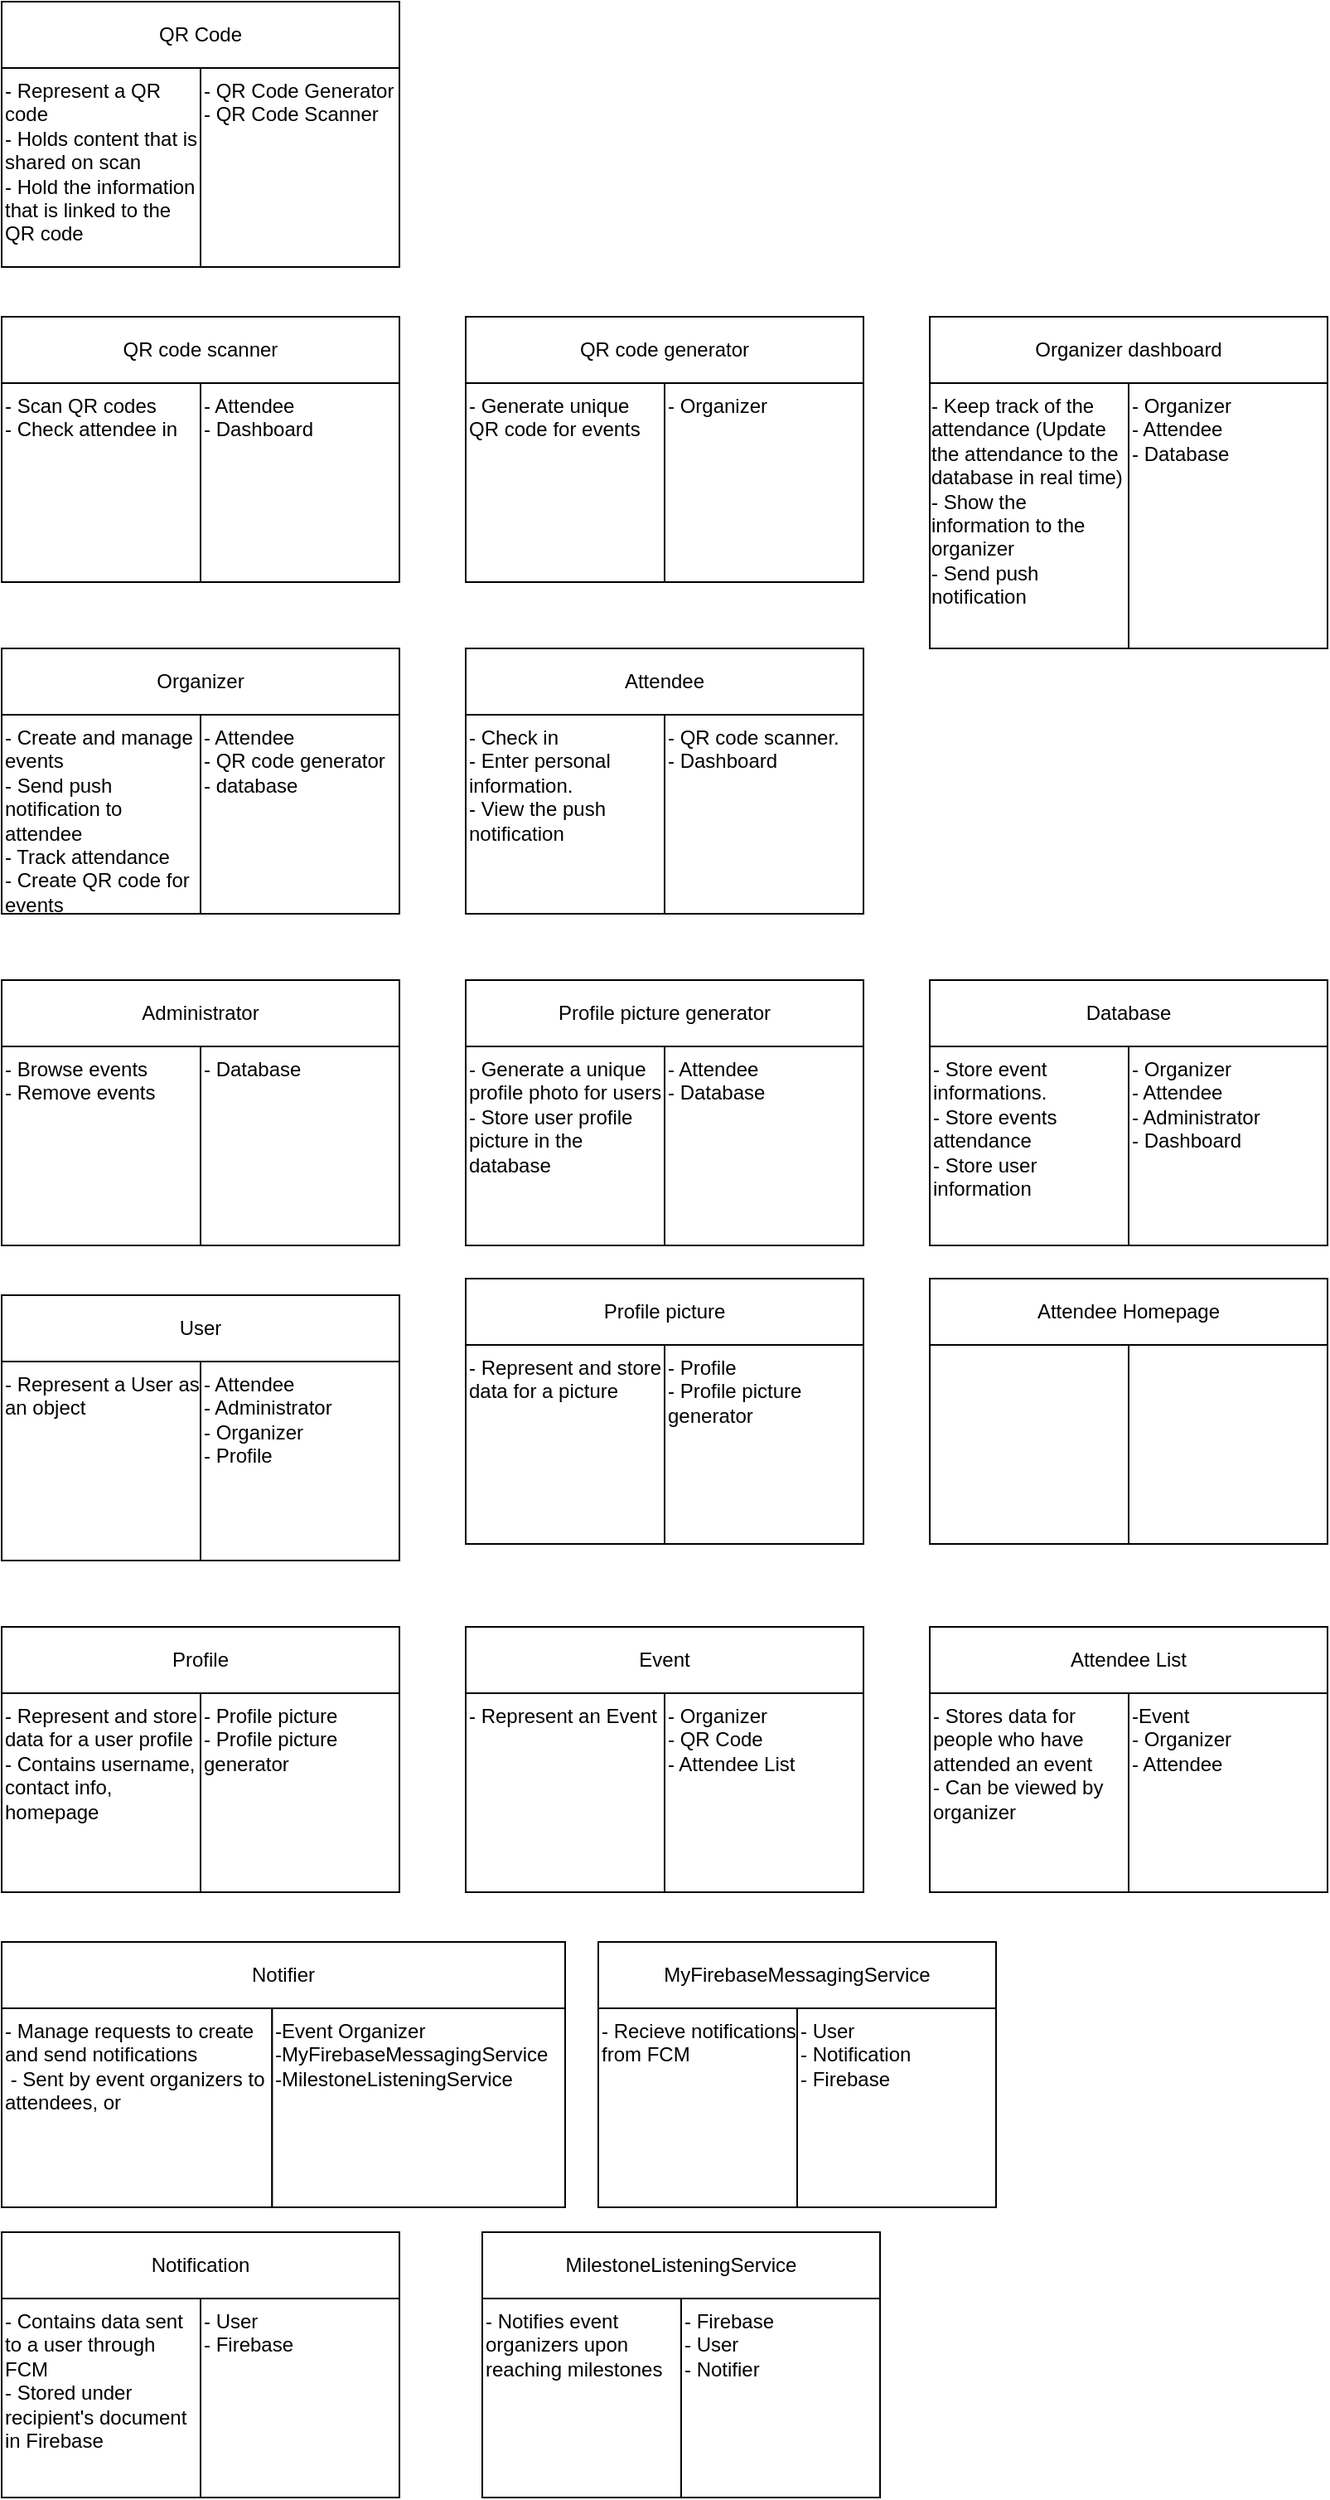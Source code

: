 <mxfile version="23.1.5" type="github">
  <diagram name="Page-1" id="isyf78NvJ2EBEAnTLSQR">
    <mxGraphModel dx="960" dy="1489" grid="1" gridSize="10" guides="1" tooltips="1" connect="1" arrows="1" fold="1" page="1" pageScale="1" pageWidth="1100" pageHeight="850" math="0" shadow="0">
      <root>
        <mxCell id="0" />
        <mxCell id="1" parent="0" />
        <mxCell id="p0VleNT7jk7Zis_5twDi-4" value="" style="group;align=left;verticalAlign=top;" parent="1" vertex="1" connectable="0">
          <mxGeometry x="160" y="120" width="240" height="160" as="geometry" />
        </mxCell>
        <mxCell id="p0VleNT7jk7Zis_5twDi-1" value="QR code scanner" style="rounded=0;whiteSpace=wrap;html=1;" parent="p0VleNT7jk7Zis_5twDi-4" vertex="1">
          <mxGeometry width="240" height="40" as="geometry" />
        </mxCell>
        <mxCell id="p0VleNT7jk7Zis_5twDi-2" value="- Scan QR codes&lt;br&gt;- Check attendee in" style="rounded=0;whiteSpace=wrap;html=1;verticalAlign=top;align=left;" parent="p0VleNT7jk7Zis_5twDi-4" vertex="1">
          <mxGeometry y="40" width="120" height="120" as="geometry" />
        </mxCell>
        <mxCell id="p0VleNT7jk7Zis_5twDi-3" value="- Attendee&lt;br&gt;&lt;div style=&quot;&quot;&gt;- Dashboard&lt;/div&gt;" style="rounded=0;whiteSpace=wrap;html=1;verticalAlign=top;align=left;" parent="p0VleNT7jk7Zis_5twDi-4" vertex="1">
          <mxGeometry x="120" y="40" width="120" height="120" as="geometry" />
        </mxCell>
        <mxCell id="p0VleNT7jk7Zis_5twDi-5" value="" style="group;align=left;" parent="1" vertex="1" connectable="0">
          <mxGeometry x="440" y="120" width="240" height="160" as="geometry" />
        </mxCell>
        <mxCell id="p0VleNT7jk7Zis_5twDi-6" value="QR code generator" style="rounded=0;whiteSpace=wrap;html=1;" parent="p0VleNT7jk7Zis_5twDi-5" vertex="1">
          <mxGeometry width="240" height="40" as="geometry" />
        </mxCell>
        <mxCell id="p0VleNT7jk7Zis_5twDi-7" value="- Generate unique QR code for events" style="rounded=0;whiteSpace=wrap;html=1;verticalAlign=top;align=left;" parent="p0VleNT7jk7Zis_5twDi-5" vertex="1">
          <mxGeometry y="40" width="120" height="120" as="geometry" />
        </mxCell>
        <mxCell id="p0VleNT7jk7Zis_5twDi-8" value="- Organizer&amp;nbsp;" style="rounded=0;whiteSpace=wrap;html=1;align=left;verticalAlign=top;" parent="p0VleNT7jk7Zis_5twDi-5" vertex="1">
          <mxGeometry x="120" y="40" width="120" height="120" as="geometry" />
        </mxCell>
        <mxCell id="p0VleNT7jk7Zis_5twDi-9" value="" style="group" parent="1" vertex="1" connectable="0">
          <mxGeometry x="160" y="320" width="240" height="160" as="geometry" />
        </mxCell>
        <mxCell id="p0VleNT7jk7Zis_5twDi-10" value="Organizer" style="rounded=0;whiteSpace=wrap;html=1;" parent="p0VleNT7jk7Zis_5twDi-9" vertex="1">
          <mxGeometry width="240" height="40" as="geometry" />
        </mxCell>
        <mxCell id="p0VleNT7jk7Zis_5twDi-11" value="- Create and manage events&lt;br&gt;- Send push notification to attendee&lt;br&gt;- Track attendance&lt;br&gt;- Create QR code for events&amp;nbsp;" style="rounded=0;whiteSpace=wrap;html=1;align=left;verticalAlign=top;" parent="p0VleNT7jk7Zis_5twDi-9" vertex="1">
          <mxGeometry y="40" width="120" height="120" as="geometry" />
        </mxCell>
        <mxCell id="p0VleNT7jk7Zis_5twDi-12" value="- Attendee&lt;br&gt;- QR code generator&lt;br&gt;- database &amp;nbsp;&amp;nbsp;" style="rounded=0;whiteSpace=wrap;html=1;align=left;verticalAlign=top;" parent="p0VleNT7jk7Zis_5twDi-9" vertex="1">
          <mxGeometry x="120" y="40" width="120" height="120" as="geometry" />
        </mxCell>
        <mxCell id="p0VleNT7jk7Zis_5twDi-13" value="" style="group" parent="1" vertex="1" connectable="0">
          <mxGeometry x="440" y="320" width="240" height="160" as="geometry" />
        </mxCell>
        <mxCell id="p0VleNT7jk7Zis_5twDi-14" value="Attendee" style="rounded=0;whiteSpace=wrap;html=1;" parent="p0VleNT7jk7Zis_5twDi-13" vertex="1">
          <mxGeometry width="240" height="40" as="geometry" />
        </mxCell>
        <mxCell id="p0VleNT7jk7Zis_5twDi-15" value="- Check in&lt;br&gt;- Enter personal information.&lt;br&gt;- View the push notification&amp;nbsp;" style="rounded=0;whiteSpace=wrap;html=1;verticalAlign=top;align=left;" parent="p0VleNT7jk7Zis_5twDi-13" vertex="1">
          <mxGeometry y="40" width="120" height="120" as="geometry" />
        </mxCell>
        <mxCell id="p0VleNT7jk7Zis_5twDi-16" value="- QR code scanner.&lt;br&gt;- Dashboard&amp;nbsp;" style="rounded=0;whiteSpace=wrap;html=1;align=left;verticalAlign=top;" parent="p0VleNT7jk7Zis_5twDi-13" vertex="1">
          <mxGeometry x="120" y="40" width="120" height="120" as="geometry" />
        </mxCell>
        <mxCell id="p0VleNT7jk7Zis_5twDi-17" value="" style="group" parent="1" vertex="1" connectable="0">
          <mxGeometry x="160" y="520" width="240" height="160" as="geometry" />
        </mxCell>
        <mxCell id="p0VleNT7jk7Zis_5twDi-18" value="Administrator" style="rounded=0;whiteSpace=wrap;html=1;" parent="p0VleNT7jk7Zis_5twDi-17" vertex="1">
          <mxGeometry width="240" height="40" as="geometry" />
        </mxCell>
        <mxCell id="p0VleNT7jk7Zis_5twDi-19" value="&lt;div style=&quot;&quot;&gt;- Browse events&lt;/div&gt;&lt;div style=&quot;&quot;&gt;- Remove events&lt;/div&gt;" style="rounded=0;whiteSpace=wrap;html=1;verticalAlign=top;align=left;" parent="p0VleNT7jk7Zis_5twDi-17" vertex="1">
          <mxGeometry y="40" width="120" height="120" as="geometry" />
        </mxCell>
        <mxCell id="p0VleNT7jk7Zis_5twDi-20" value="- Database" style="rounded=0;whiteSpace=wrap;html=1;align=left;verticalAlign=top;" parent="p0VleNT7jk7Zis_5twDi-17" vertex="1">
          <mxGeometry x="120" y="40" width="120" height="120" as="geometry" />
        </mxCell>
        <mxCell id="p0VleNT7jk7Zis_5twDi-21" value="" style="group" parent="1" vertex="1" connectable="0">
          <mxGeometry x="440" y="520" width="240" height="160" as="geometry" />
        </mxCell>
        <mxCell id="p0VleNT7jk7Zis_5twDi-22" value="Profile picture generator" style="rounded=0;whiteSpace=wrap;html=1;" parent="p0VleNT7jk7Zis_5twDi-21" vertex="1">
          <mxGeometry width="240" height="40" as="geometry" />
        </mxCell>
        <mxCell id="p0VleNT7jk7Zis_5twDi-23" value="- Generate a unique profile photo for users&lt;br&gt;- Store user profile picture in the database&amp;nbsp;" style="rounded=0;whiteSpace=wrap;html=1;align=left;verticalAlign=top;" parent="p0VleNT7jk7Zis_5twDi-21" vertex="1">
          <mxGeometry y="40" width="120" height="120" as="geometry" />
        </mxCell>
        <mxCell id="p0VleNT7jk7Zis_5twDi-24" value="- Attendee&lt;br&gt;&lt;div style=&quot;&quot;&gt;- Database&lt;/div&gt;" style="rounded=0;whiteSpace=wrap;html=1;align=left;verticalAlign=top;" parent="p0VleNT7jk7Zis_5twDi-21" vertex="1">
          <mxGeometry x="120" y="40" width="120" height="120" as="geometry" />
        </mxCell>
        <mxCell id="p0VleNT7jk7Zis_5twDi-25" value="" style="group;align=left;verticalAlign=top;horizontal=0;" parent="1" vertex="1" connectable="0">
          <mxGeometry x="720" y="120" width="240" height="240" as="geometry" />
        </mxCell>
        <mxCell id="p0VleNT7jk7Zis_5twDi-26" value="Organizer dashboard" style="rounded=0;whiteSpace=wrap;html=1;" parent="p0VleNT7jk7Zis_5twDi-25" vertex="1">
          <mxGeometry width="240" height="40" as="geometry" />
        </mxCell>
        <mxCell id="p0VleNT7jk7Zis_5twDi-27" value="&lt;div style=&quot;text-align: left;&quot;&gt;- Keep track of the attendance (Update the attendance to the database in real time)&lt;/div&gt;&lt;div style=&quot;text-align: left;&quot;&gt;- Show the information to the organizer&lt;/div&gt;&lt;div style=&quot;text-align: left;&quot;&gt;- Send push notification&lt;/div&gt;" style="rounded=0;whiteSpace=wrap;html=1;verticalAlign=top;" parent="p0VleNT7jk7Zis_5twDi-25" vertex="1">
          <mxGeometry y="40" width="120" height="160" as="geometry" />
        </mxCell>
        <mxCell id="p0VleNT7jk7Zis_5twDi-28" value="&lt;div style=&quot;&quot;&gt;- Organizer&lt;/div&gt;- Attendee&lt;br&gt;- Database&amp;nbsp;" style="rounded=0;whiteSpace=wrap;html=1;align=left;horizontal=1;verticalAlign=top;" parent="p0VleNT7jk7Zis_5twDi-25" vertex="1">
          <mxGeometry x="120" y="40" width="120" height="160" as="geometry" />
        </mxCell>
        <mxCell id="b8OZTbFHbv40sIYhW2uN-1" value="" style="group" parent="1" vertex="1" connectable="0">
          <mxGeometry x="720" y="520" width="240" height="160" as="geometry" />
        </mxCell>
        <mxCell id="b8OZTbFHbv40sIYhW2uN-2" value="Database" style="rounded=0;whiteSpace=wrap;html=1;" parent="b8OZTbFHbv40sIYhW2uN-1" vertex="1">
          <mxGeometry width="240" height="40" as="geometry" />
        </mxCell>
        <mxCell id="b8OZTbFHbv40sIYhW2uN-3" value="- Store event informations.&lt;br&gt;- Store events attendance&lt;br&gt;- Store user information&amp;nbsp;" style="rounded=0;whiteSpace=wrap;html=1;verticalAlign=top;align=left;" parent="b8OZTbFHbv40sIYhW2uN-1" vertex="1">
          <mxGeometry y="40" width="120" height="120" as="geometry" />
        </mxCell>
        <mxCell id="b8OZTbFHbv40sIYhW2uN-4" value="- Organizer&lt;br&gt;- Attendee&lt;br&gt;- Administrator&lt;br&gt;- Dashboard &amp;nbsp;" style="rounded=0;whiteSpace=wrap;html=1;align=left;verticalAlign=top;" parent="b8OZTbFHbv40sIYhW2uN-1" vertex="1">
          <mxGeometry x="120" y="40" width="120" height="120" as="geometry" />
        </mxCell>
        <mxCell id="ndnspTAVWhX3wWvvUTWw-5" value="" style="group;align=left;verticalAlign=top;" parent="1" vertex="1" connectable="0">
          <mxGeometry x="160" y="-70" width="240" height="160" as="geometry" />
        </mxCell>
        <mxCell id="ndnspTAVWhX3wWvvUTWw-6" value="QR Code" style="rounded=0;whiteSpace=wrap;html=1;" parent="ndnspTAVWhX3wWvvUTWw-5" vertex="1">
          <mxGeometry width="240" height="40" as="geometry" />
        </mxCell>
        <mxCell id="ndnspTAVWhX3wWvvUTWw-7" value="- Represent a QR code&lt;br&gt;- Holds content that is shared on scan&lt;br&gt;- Hold the information that is linked to the QR code&amp;nbsp;" style="rounded=0;whiteSpace=wrap;html=1;verticalAlign=top;align=left;" parent="ndnspTAVWhX3wWvvUTWw-5" vertex="1">
          <mxGeometry y="40" width="120" height="120" as="geometry" />
        </mxCell>
        <mxCell id="ndnspTAVWhX3wWvvUTWw-8" value="- QR Code Generator&lt;br&gt;- QR Code Scanner&lt;br&gt;" style="rounded=0;whiteSpace=wrap;html=1;verticalAlign=top;align=left;" parent="ndnspTAVWhX3wWvvUTWw-5" vertex="1">
          <mxGeometry x="120" y="40" width="120" height="120" as="geometry" />
        </mxCell>
        <mxCell id="yUvjpF-pLKF-yOkhtuPk-1" value="" style="group" parent="1" vertex="1" connectable="0">
          <mxGeometry x="160" y="710" width="240" height="160" as="geometry" />
        </mxCell>
        <mxCell id="yUvjpF-pLKF-yOkhtuPk-2" value="User" style="rounded=0;whiteSpace=wrap;html=1;" parent="yUvjpF-pLKF-yOkhtuPk-1" vertex="1">
          <mxGeometry width="240" height="40" as="geometry" />
        </mxCell>
        <mxCell id="yUvjpF-pLKF-yOkhtuPk-3" value="- Represent a User as an object" style="rounded=0;whiteSpace=wrap;html=1;align=left;verticalAlign=top;" parent="yUvjpF-pLKF-yOkhtuPk-1" vertex="1">
          <mxGeometry y="40" width="120" height="120" as="geometry" />
        </mxCell>
        <mxCell id="yUvjpF-pLKF-yOkhtuPk-4" value="- Attendee&lt;br&gt;- Administrator&lt;br&gt;- Organizer&lt;br&gt;- Profile" style="rounded=0;whiteSpace=wrap;html=1;align=left;verticalAlign=top;" parent="yUvjpF-pLKF-yOkhtuPk-1" vertex="1">
          <mxGeometry x="120" y="40" width="120" height="120" as="geometry" />
        </mxCell>
        <mxCell id="yUvjpF-pLKF-yOkhtuPk-5" value="" style="group" parent="1" vertex="1" connectable="0">
          <mxGeometry x="160" y="910" width="240" height="160" as="geometry" />
        </mxCell>
        <mxCell id="yUvjpF-pLKF-yOkhtuPk-6" value="Profile" style="rounded=0;whiteSpace=wrap;html=1;" parent="yUvjpF-pLKF-yOkhtuPk-5" vertex="1">
          <mxGeometry width="240" height="40" as="geometry" />
        </mxCell>
        <mxCell id="yUvjpF-pLKF-yOkhtuPk-7" value="- Represent and store data for a user profile&lt;br&gt;- Contains username, contact info, homepage" style="rounded=0;whiteSpace=wrap;html=1;align=left;verticalAlign=top;" parent="yUvjpF-pLKF-yOkhtuPk-5" vertex="1">
          <mxGeometry y="40" width="120" height="120" as="geometry" />
        </mxCell>
        <mxCell id="yUvjpF-pLKF-yOkhtuPk-8" value="- Profile picture&lt;br&gt;- Profile picture generator" style="rounded=0;whiteSpace=wrap;html=1;align=left;verticalAlign=top;" parent="yUvjpF-pLKF-yOkhtuPk-5" vertex="1">
          <mxGeometry x="120" y="40" width="120" height="120" as="geometry" />
        </mxCell>
        <mxCell id="yUvjpF-pLKF-yOkhtuPk-9" value="" style="group" parent="1" vertex="1" connectable="0">
          <mxGeometry x="440" y="700" width="240" height="160" as="geometry" />
        </mxCell>
        <mxCell id="yUvjpF-pLKF-yOkhtuPk-10" value="Profile picture" style="rounded=0;whiteSpace=wrap;html=1;" parent="yUvjpF-pLKF-yOkhtuPk-9" vertex="1">
          <mxGeometry width="240" height="40" as="geometry" />
        </mxCell>
        <mxCell id="yUvjpF-pLKF-yOkhtuPk-11" value="- Represent and store data for a picture" style="rounded=0;whiteSpace=wrap;html=1;align=left;verticalAlign=top;" parent="yUvjpF-pLKF-yOkhtuPk-9" vertex="1">
          <mxGeometry y="40" width="120" height="120" as="geometry" />
        </mxCell>
        <mxCell id="yUvjpF-pLKF-yOkhtuPk-12" value="- Profile&lt;br&gt;- Profile picture generator" style="rounded=0;whiteSpace=wrap;html=1;align=left;verticalAlign=top;" parent="yUvjpF-pLKF-yOkhtuPk-9" vertex="1">
          <mxGeometry x="120" y="40" width="120" height="120" as="geometry" />
        </mxCell>
        <mxCell id="yUvjpF-pLKF-yOkhtuPk-18" value="" style="group" parent="1" vertex="1" connectable="0">
          <mxGeometry x="720" y="910" width="240" height="160" as="geometry" />
        </mxCell>
        <mxCell id="yUvjpF-pLKF-yOkhtuPk-19" value="Attendee List" style="rounded=0;whiteSpace=wrap;html=1;" parent="yUvjpF-pLKF-yOkhtuPk-18" vertex="1">
          <mxGeometry width="240" height="40" as="geometry" />
        </mxCell>
        <mxCell id="yUvjpF-pLKF-yOkhtuPk-20" value="- Stores data for people who have attended an event&lt;br&gt;- Can be viewed by organizer" style="rounded=0;whiteSpace=wrap;html=1;align=left;verticalAlign=top;" parent="yUvjpF-pLKF-yOkhtuPk-18" vertex="1">
          <mxGeometry y="40" width="120" height="120" as="geometry" />
        </mxCell>
        <mxCell id="yUvjpF-pLKF-yOkhtuPk-21" value="-Event&lt;br&gt;- Organizer&lt;br&gt;- Attendee" style="rounded=0;whiteSpace=wrap;html=1;align=left;verticalAlign=top;" parent="yUvjpF-pLKF-yOkhtuPk-18" vertex="1">
          <mxGeometry x="120" y="40" width="120" height="120" as="geometry" />
        </mxCell>
        <mxCell id="yUvjpF-pLKF-yOkhtuPk-22" value="" style="group" parent="1" vertex="1" connectable="0">
          <mxGeometry x="440" y="910" width="240" height="160" as="geometry" />
        </mxCell>
        <mxCell id="yUvjpF-pLKF-yOkhtuPk-23" value="Event" style="rounded=0;whiteSpace=wrap;html=1;" parent="yUvjpF-pLKF-yOkhtuPk-22" vertex="1">
          <mxGeometry width="240" height="40" as="geometry" />
        </mxCell>
        <mxCell id="yUvjpF-pLKF-yOkhtuPk-24" value="- Represent an Event&lt;br&gt;" style="rounded=0;whiteSpace=wrap;html=1;align=left;verticalAlign=top;" parent="yUvjpF-pLKF-yOkhtuPk-22" vertex="1">
          <mxGeometry y="40" width="120" height="120" as="geometry" />
        </mxCell>
        <mxCell id="yUvjpF-pLKF-yOkhtuPk-25" value="- Organizer&lt;br&gt;- QR Code&lt;br&gt;- Attendee List" style="rounded=0;whiteSpace=wrap;html=1;align=left;verticalAlign=top;" parent="yUvjpF-pLKF-yOkhtuPk-22" vertex="1">
          <mxGeometry x="120" y="40" width="120" height="120" as="geometry" />
        </mxCell>
        <mxCell id="F9zYYcnOCjDlbiqOqqYT-1" value="" style="group" parent="1" vertex="1" connectable="0">
          <mxGeometry x="720" y="700" width="240" height="160" as="geometry" />
        </mxCell>
        <mxCell id="F9zYYcnOCjDlbiqOqqYT-2" value="Attendee Homepage" style="rounded=0;whiteSpace=wrap;html=1;" parent="F9zYYcnOCjDlbiqOqqYT-1" vertex="1">
          <mxGeometry width="240" height="40" as="geometry" />
        </mxCell>
        <mxCell id="F9zYYcnOCjDlbiqOqqYT-3" value="" style="rounded=0;whiteSpace=wrap;html=1;align=left;verticalAlign=top;" parent="F9zYYcnOCjDlbiqOqqYT-1" vertex="1">
          <mxGeometry y="40" width="120" height="120" as="geometry" />
        </mxCell>
        <mxCell id="F9zYYcnOCjDlbiqOqqYT-4" value="" style="rounded=0;whiteSpace=wrap;html=1;align=left;verticalAlign=top;" parent="F9zYYcnOCjDlbiqOqqYT-1" vertex="1">
          <mxGeometry x="120" y="40" width="120" height="120" as="geometry" />
        </mxCell>
        <mxCell id="TDorO-l8QUH1OnAUlSvA-1" value="" style="group" vertex="1" connectable="0" parent="1">
          <mxGeometry x="160" y="1100" width="340" height="160" as="geometry" />
        </mxCell>
        <mxCell id="TDorO-l8QUH1OnAUlSvA-2" value="Notifier" style="rounded=0;whiteSpace=wrap;html=1;" vertex="1" parent="TDorO-l8QUH1OnAUlSvA-1">
          <mxGeometry width="340.0" height="40" as="geometry" />
        </mxCell>
        <mxCell id="TDorO-l8QUH1OnAUlSvA-3" value="- Manage requests to create and send notifications&lt;br&gt;&amp;nbsp;- Sent by event organizers to attendees, or&amp;nbsp;" style="rounded=0;whiteSpace=wrap;html=1;align=left;verticalAlign=top;" vertex="1" parent="TDorO-l8QUH1OnAUlSvA-1">
          <mxGeometry y="40" width="163.2" height="120" as="geometry" />
        </mxCell>
        <mxCell id="TDorO-l8QUH1OnAUlSvA-4" value="-Event Organizer&lt;br&gt;-MyFirebaseMessagingService&lt;br&gt;-MilestoneListeningService" style="rounded=0;whiteSpace=wrap;html=1;align=left;verticalAlign=top;" vertex="1" parent="TDorO-l8QUH1OnAUlSvA-1">
          <mxGeometry x="163.2" y="40" width="176.8" height="120" as="geometry" />
        </mxCell>
        <mxCell id="TDorO-l8QUH1OnAUlSvA-5" value="" style="group" vertex="1" connectable="0" parent="1">
          <mxGeometry x="520" y="1100" width="240" height="160" as="geometry" />
        </mxCell>
        <mxCell id="TDorO-l8QUH1OnAUlSvA-6" value="MyFirebaseMessagingService" style="rounded=0;whiteSpace=wrap;html=1;" vertex="1" parent="TDorO-l8QUH1OnAUlSvA-5">
          <mxGeometry width="240" height="40" as="geometry" />
        </mxCell>
        <mxCell id="TDorO-l8QUH1OnAUlSvA-7" value="- Recieve notifications from FCM" style="rounded=0;whiteSpace=wrap;html=1;align=left;verticalAlign=top;" vertex="1" parent="TDorO-l8QUH1OnAUlSvA-5">
          <mxGeometry y="40" width="120" height="120" as="geometry" />
        </mxCell>
        <mxCell id="TDorO-l8QUH1OnAUlSvA-8" value="- User&lt;br&gt;- Notification&lt;br&gt;- Firebase" style="rounded=0;whiteSpace=wrap;html=1;align=left;verticalAlign=top;" vertex="1" parent="TDorO-l8QUH1OnAUlSvA-5">
          <mxGeometry x="120" y="40" width="120" height="120" as="geometry" />
        </mxCell>
        <mxCell id="TDorO-l8QUH1OnAUlSvA-9" value="" style="group" vertex="1" connectable="0" parent="1">
          <mxGeometry x="160" y="1275" width="240" height="160" as="geometry" />
        </mxCell>
        <mxCell id="TDorO-l8QUH1OnAUlSvA-10" value="Notification" style="rounded=0;whiteSpace=wrap;html=1;" vertex="1" parent="TDorO-l8QUH1OnAUlSvA-9">
          <mxGeometry width="240" height="40" as="geometry" />
        </mxCell>
        <mxCell id="TDorO-l8QUH1OnAUlSvA-11" value="- Contains data sent to a user through FCM&lt;br&gt;- Stored under recipient&#39;s document in Firebase" style="rounded=0;whiteSpace=wrap;html=1;align=left;verticalAlign=top;" vertex="1" parent="TDorO-l8QUH1OnAUlSvA-9">
          <mxGeometry y="40" width="120" height="120" as="geometry" />
        </mxCell>
        <mxCell id="TDorO-l8QUH1OnAUlSvA-12" value="- User&lt;br&gt;- Firebase" style="rounded=0;whiteSpace=wrap;html=1;align=left;verticalAlign=top;" vertex="1" parent="TDorO-l8QUH1OnAUlSvA-9">
          <mxGeometry x="120" y="40" width="120" height="120" as="geometry" />
        </mxCell>
        <mxCell id="TDorO-l8QUH1OnAUlSvA-13" value="" style="group" vertex="1" connectable="0" parent="1">
          <mxGeometry x="450" y="1275" width="240" height="160" as="geometry" />
        </mxCell>
        <mxCell id="TDorO-l8QUH1OnAUlSvA-14" value="MilestoneListeningService" style="rounded=0;whiteSpace=wrap;html=1;" vertex="1" parent="TDorO-l8QUH1OnAUlSvA-13">
          <mxGeometry width="240" height="40" as="geometry" />
        </mxCell>
        <mxCell id="TDorO-l8QUH1OnAUlSvA-15" value="- Notifies event organizers upon reaching milestones" style="rounded=0;whiteSpace=wrap;html=1;align=left;verticalAlign=top;" vertex="1" parent="TDorO-l8QUH1OnAUlSvA-13">
          <mxGeometry y="40" width="120" height="120" as="geometry" />
        </mxCell>
        <mxCell id="TDorO-l8QUH1OnAUlSvA-16" value="- Firebase&lt;br&gt;- User&lt;br&gt;- Notifier" style="rounded=0;whiteSpace=wrap;html=1;align=left;verticalAlign=top;" vertex="1" parent="TDorO-l8QUH1OnAUlSvA-13">
          <mxGeometry x="120" y="40" width="120" height="120" as="geometry" />
        </mxCell>
      </root>
    </mxGraphModel>
  </diagram>
</mxfile>
